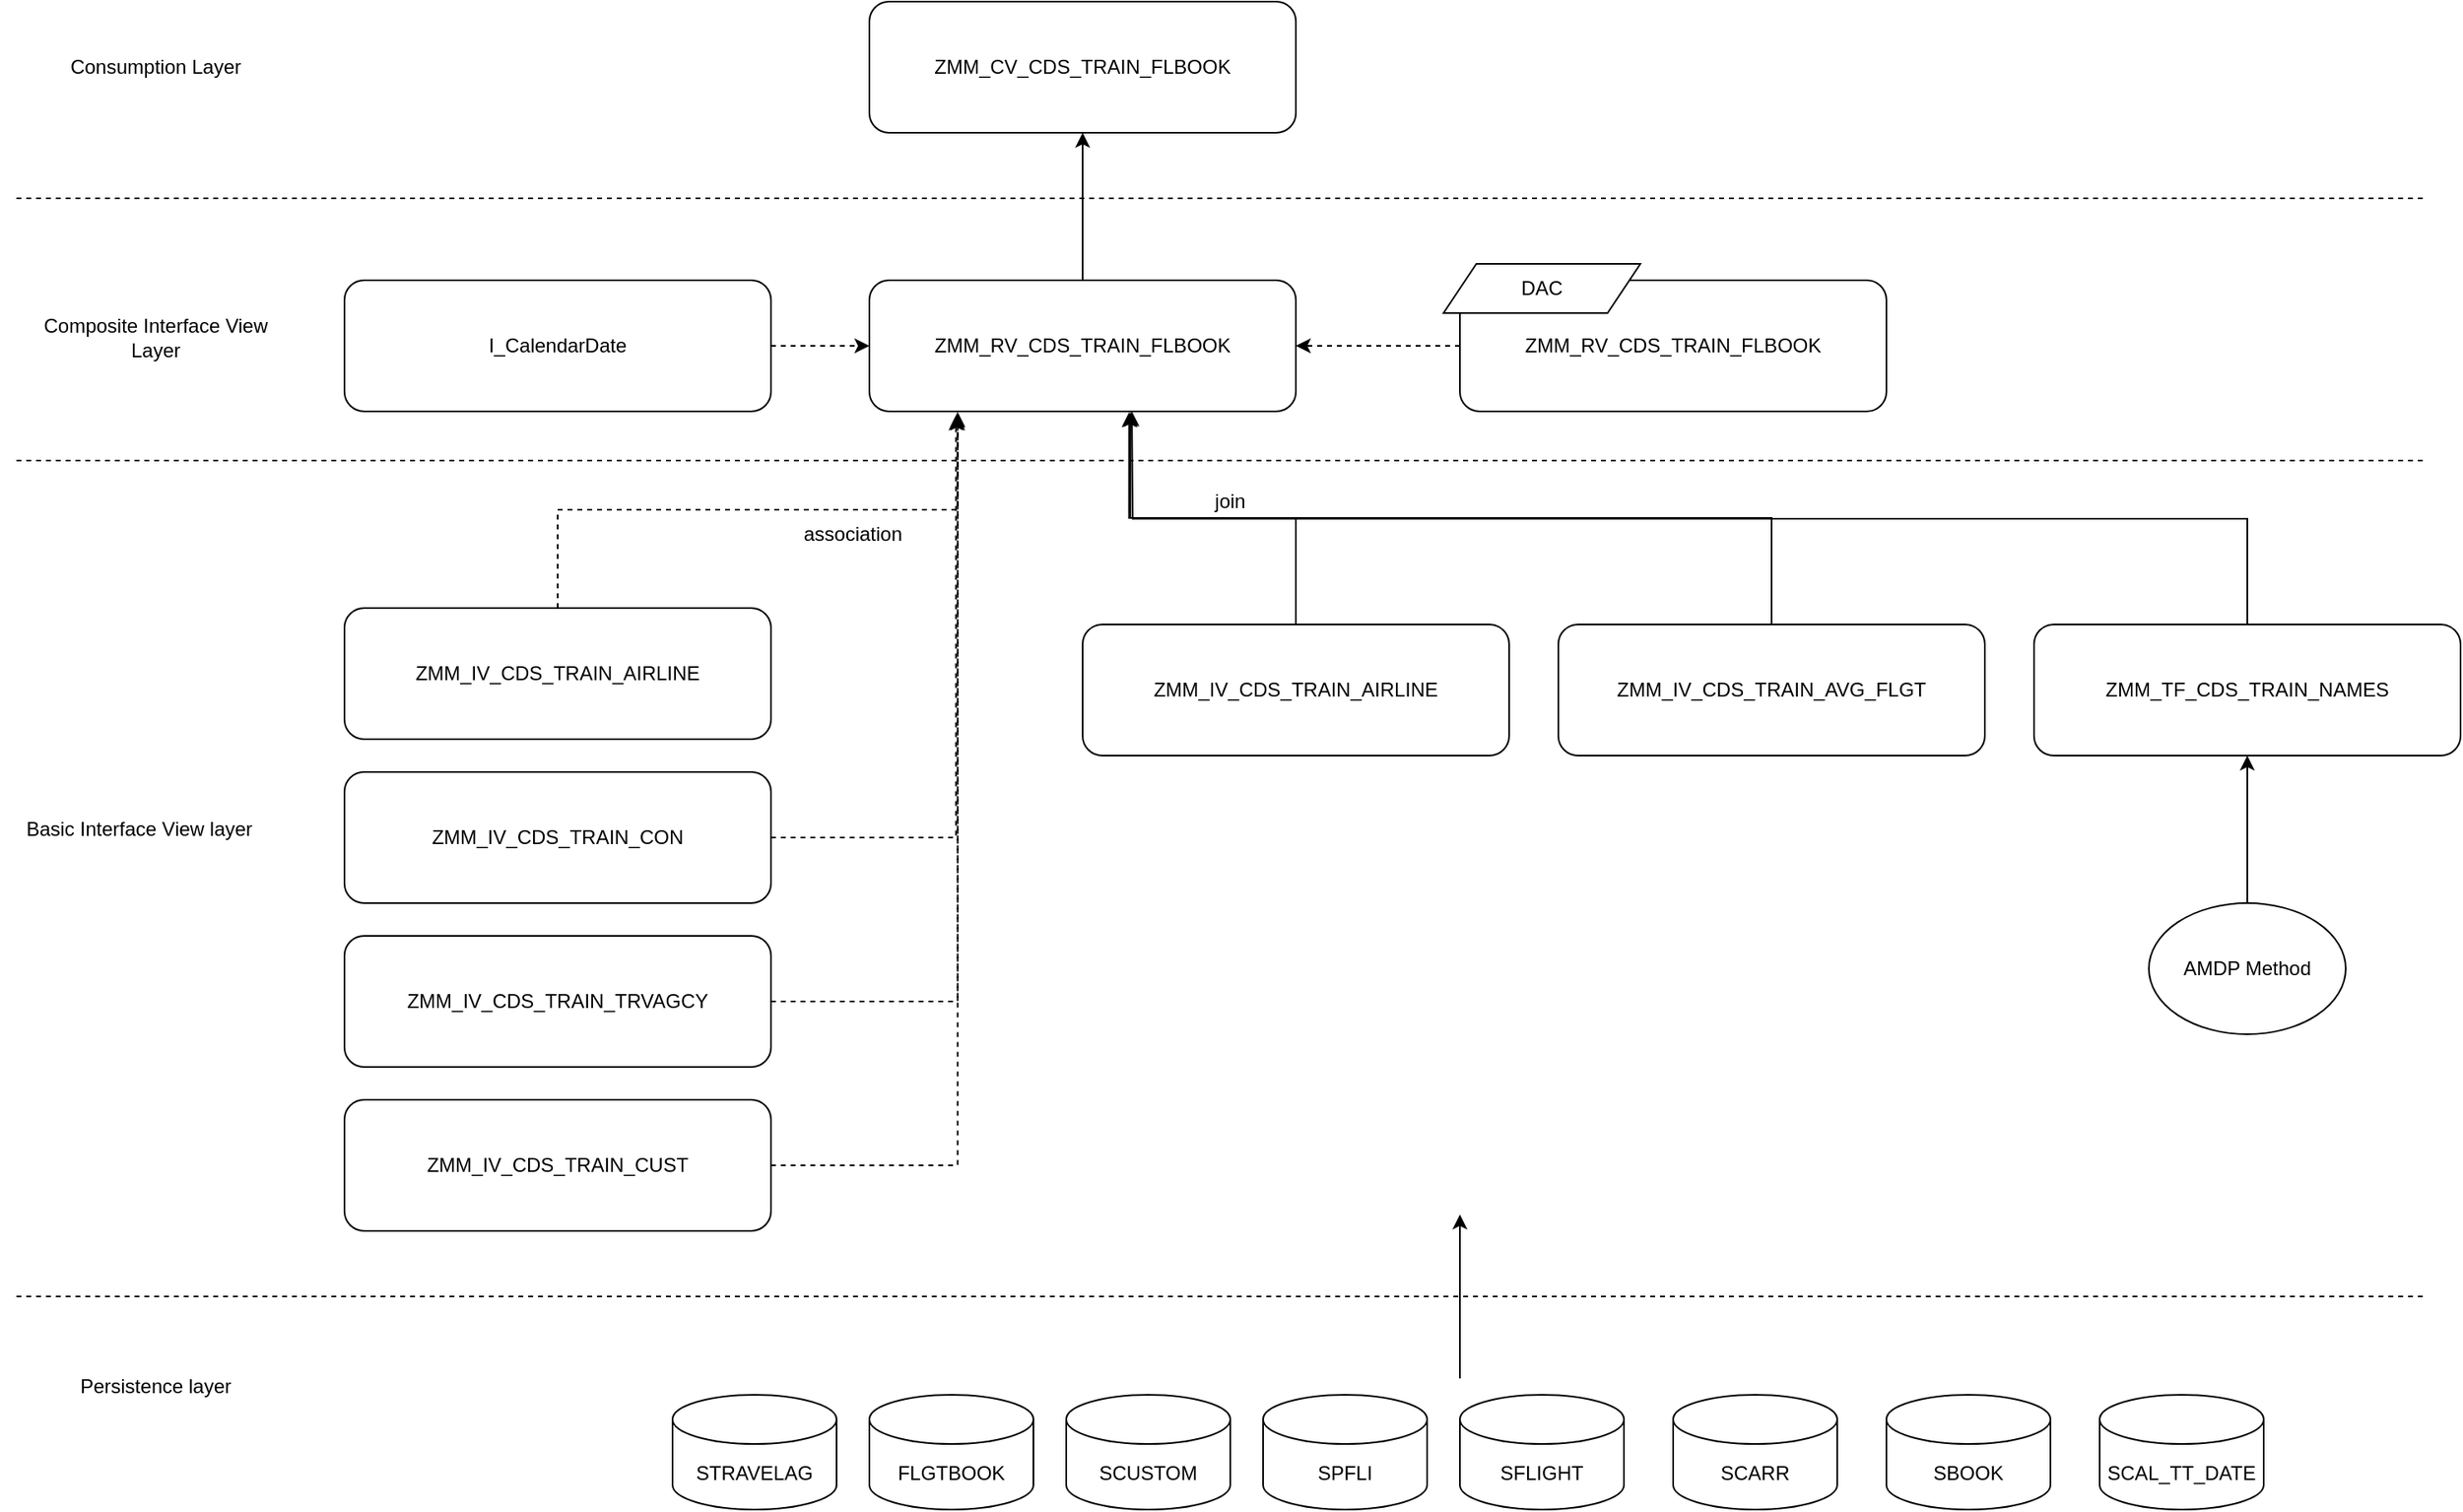 <mxfile version="26.0.9">
  <diagram name="Page-1" id="ZLrxW_peQqWu8o78CICE">
    <mxGraphModel dx="2899" dy="1194" grid="1" gridSize="10" guides="1" tooltips="1" connect="1" arrows="1" fold="1" page="1" pageScale="1" pageWidth="850" pageHeight="1100" math="0" shadow="0">
      <root>
        <mxCell id="0" />
        <mxCell id="1" parent="0" />
        <mxCell id="vRsOyoy0LnfYh0iRuvk4-1" value="ZMM_CV_CDS_TRAIN_FLBOOK" style="rounded=1;whiteSpace=wrap;html=1;" vertex="1" parent="1">
          <mxGeometry x="400" y="150" width="260" height="80" as="geometry" />
        </mxCell>
        <mxCell id="vRsOyoy0LnfYh0iRuvk4-26" style="edgeStyle=orthogonalEdgeStyle;rounded=0;orthogonalLoop=1;jettySize=auto;html=1;exitX=0.5;exitY=0;exitDx=0;exitDy=0;" edge="1" parent="1" source="vRsOyoy0LnfYh0iRuvk4-2" target="vRsOyoy0LnfYh0iRuvk4-1">
          <mxGeometry relative="1" as="geometry" />
        </mxCell>
        <mxCell id="vRsOyoy0LnfYh0iRuvk4-2" value="ZMM_RV_CDS_TRAIN_FLBOOK" style="rounded=1;whiteSpace=wrap;html=1;" vertex="1" parent="1">
          <mxGeometry x="400" y="320" width="260" height="80" as="geometry" />
        </mxCell>
        <mxCell id="vRsOyoy0LnfYh0iRuvk4-16" style="edgeStyle=orthogonalEdgeStyle;rounded=0;orthogonalLoop=1;jettySize=auto;html=1;exitX=1;exitY=0.5;exitDx=0;exitDy=0;dashed=1;" edge="1" parent="1" source="vRsOyoy0LnfYh0iRuvk4-3" target="vRsOyoy0LnfYh0iRuvk4-2">
          <mxGeometry relative="1" as="geometry" />
        </mxCell>
        <mxCell id="vRsOyoy0LnfYh0iRuvk4-3" value="I_CalendarDate" style="rounded=1;whiteSpace=wrap;html=1;" vertex="1" parent="1">
          <mxGeometry x="80" y="320" width="260" height="80" as="geometry" />
        </mxCell>
        <mxCell id="vRsOyoy0LnfYh0iRuvk4-4" value="ZMM_IV_CDS_TRAIN_CUST" style="rounded=1;whiteSpace=wrap;html=1;" vertex="1" parent="1">
          <mxGeometry x="80" y="820" width="260" height="80" as="geometry" />
        </mxCell>
        <mxCell id="vRsOyoy0LnfYh0iRuvk4-5" value="ZMM_IV_CDS_TRAIN_CON" style="rounded=1;whiteSpace=wrap;html=1;" vertex="1" parent="1">
          <mxGeometry x="80" y="620" width="260" height="80" as="geometry" />
        </mxCell>
        <mxCell id="vRsOyoy0LnfYh0iRuvk4-6" value="ZMM_IV_CDS_TRAIN_TRVAGCY" style="rounded=1;whiteSpace=wrap;html=1;" vertex="1" parent="1">
          <mxGeometry x="80" y="720" width="260" height="80" as="geometry" />
        </mxCell>
        <mxCell id="vRsOyoy0LnfYh0iRuvk4-17" style="edgeStyle=orthogonalEdgeStyle;rounded=0;orthogonalLoop=1;jettySize=auto;html=1;exitX=0.5;exitY=0;exitDx=0;exitDy=0;dashed=1;entryX=0.207;entryY=1.011;entryDx=0;entryDy=0;entryPerimeter=0;" edge="1" parent="1" source="vRsOyoy0LnfYh0iRuvk4-7" target="vRsOyoy0LnfYh0iRuvk4-2">
          <mxGeometry relative="1" as="geometry">
            <mxPoint x="450" y="410" as="targetPoint" />
          </mxGeometry>
        </mxCell>
        <mxCell id="vRsOyoy0LnfYh0iRuvk4-7" value="ZMM_IV_CDS_TRAIN_AIRLINE" style="rounded=1;whiteSpace=wrap;html=1;" vertex="1" parent="1">
          <mxGeometry x="80" y="520" width="260" height="80" as="geometry" />
        </mxCell>
        <mxCell id="vRsOyoy0LnfYh0iRuvk4-13" style="edgeStyle=orthogonalEdgeStyle;rounded=0;orthogonalLoop=1;jettySize=auto;html=1;exitX=0.5;exitY=0;exitDx=0;exitDy=0;entryX=0.609;entryY=1.006;entryDx=0;entryDy=0;entryPerimeter=0;" edge="1" parent="1" source="vRsOyoy0LnfYh0iRuvk4-8" target="vRsOyoy0LnfYh0iRuvk4-2">
          <mxGeometry relative="1" as="geometry" />
        </mxCell>
        <mxCell id="vRsOyoy0LnfYh0iRuvk4-8" value="ZMM_IV_CDS_TRAIN_AIRLINE" style="rounded=1;whiteSpace=wrap;html=1;" vertex="1" parent="1">
          <mxGeometry x="530" y="530" width="260" height="80" as="geometry" />
        </mxCell>
        <mxCell id="vRsOyoy0LnfYh0iRuvk4-9" value="" style="endArrow=none;dashed=1;html=1;rounded=0;" edge="1" parent="1">
          <mxGeometry width="50" height="50" relative="1" as="geometry">
            <mxPoint x="-120" y="270" as="sourcePoint" />
            <mxPoint x="1350" y="270" as="targetPoint" />
          </mxGeometry>
        </mxCell>
        <mxCell id="vRsOyoy0LnfYh0iRuvk4-11" value="ZMM_IV_CDS_TRAIN_AVG_FLGT" style="rounded=1;whiteSpace=wrap;html=1;" vertex="1" parent="1">
          <mxGeometry x="820" y="530" width="260" height="80" as="geometry" />
        </mxCell>
        <mxCell id="vRsOyoy0LnfYh0iRuvk4-25" style="edgeStyle=orthogonalEdgeStyle;rounded=0;orthogonalLoop=1;jettySize=auto;html=1;exitX=0.5;exitY=0;exitDx=0;exitDy=0;" edge="1" parent="1" source="vRsOyoy0LnfYh0iRuvk4-12">
          <mxGeometry relative="1" as="geometry">
            <mxPoint x="560" y="400" as="targetPoint" />
          </mxGeometry>
        </mxCell>
        <mxCell id="vRsOyoy0LnfYh0iRuvk4-12" value="ZMM_TF_CDS_TRAIN_NAMES" style="rounded=1;whiteSpace=wrap;html=1;" vertex="1" parent="1">
          <mxGeometry x="1110" y="530" width="260" height="80" as="geometry" />
        </mxCell>
        <mxCell id="vRsOyoy0LnfYh0iRuvk4-20" style="edgeStyle=orthogonalEdgeStyle;rounded=0;orthogonalLoop=1;jettySize=auto;html=1;exitX=1;exitY=0.5;exitDx=0;exitDy=0;entryX=0.203;entryY=1.032;entryDx=0;entryDy=0;entryPerimeter=0;dashed=1;" edge="1" parent="1" source="vRsOyoy0LnfYh0iRuvk4-5" target="vRsOyoy0LnfYh0iRuvk4-2">
          <mxGeometry relative="1" as="geometry" />
        </mxCell>
        <mxCell id="vRsOyoy0LnfYh0iRuvk4-21" style="edgeStyle=orthogonalEdgeStyle;rounded=0;orthogonalLoop=1;jettySize=auto;html=1;exitX=1;exitY=0.5;exitDx=0;exitDy=0;dashed=1;entryX=0.207;entryY=1.032;entryDx=0;entryDy=0;entryPerimeter=0;" edge="1" parent="1" source="vRsOyoy0LnfYh0iRuvk4-6" target="vRsOyoy0LnfYh0iRuvk4-2">
          <mxGeometry relative="1" as="geometry">
            <mxPoint x="497" y="400" as="targetPoint" />
          </mxGeometry>
        </mxCell>
        <mxCell id="vRsOyoy0LnfYh0iRuvk4-22" style="edgeStyle=orthogonalEdgeStyle;rounded=0;orthogonalLoop=1;jettySize=auto;html=1;exitX=1;exitY=0.5;exitDx=0;exitDy=0;dashed=1;entryX=0.207;entryY=1.004;entryDx=0;entryDy=0;entryPerimeter=0;" edge="1" parent="1" source="vRsOyoy0LnfYh0iRuvk4-4" target="vRsOyoy0LnfYh0iRuvk4-2">
          <mxGeometry relative="1" as="geometry">
            <mxPoint x="512" y="400" as="targetPoint" />
          </mxGeometry>
        </mxCell>
        <mxCell id="vRsOyoy0LnfYh0iRuvk4-24" style="edgeStyle=orthogonalEdgeStyle;rounded=0;orthogonalLoop=1;jettySize=auto;html=1;entryX=0.612;entryY=1.006;entryDx=0;entryDy=0;entryPerimeter=0;exitX=0.5;exitY=0;exitDx=0;exitDy=0;" edge="1" parent="1" source="vRsOyoy0LnfYh0iRuvk4-11" target="vRsOyoy0LnfYh0iRuvk4-2">
          <mxGeometry relative="1" as="geometry" />
        </mxCell>
        <mxCell id="vRsOyoy0LnfYh0iRuvk4-27" value="" style="endArrow=none;dashed=1;html=1;rounded=0;" edge="1" parent="1">
          <mxGeometry width="50" height="50" relative="1" as="geometry">
            <mxPoint x="-120" y="430" as="sourcePoint" />
            <mxPoint x="1350" y="430" as="targetPoint" />
          </mxGeometry>
        </mxCell>
        <mxCell id="vRsOyoy0LnfYh0iRuvk4-28" value="Consumption Layer" style="text;html=1;align=center;verticalAlign=middle;whiteSpace=wrap;rounded=0;" vertex="1" parent="1">
          <mxGeometry x="-120" y="175" width="170" height="30" as="geometry" />
        </mxCell>
        <mxCell id="vRsOyoy0LnfYh0iRuvk4-29" value="Composite Interface View Layer" style="text;html=1;align=center;verticalAlign=middle;whiteSpace=wrap;rounded=0;" vertex="1" parent="1">
          <mxGeometry x="-120" y="340" width="170" height="30" as="geometry" />
        </mxCell>
        <mxCell id="vRsOyoy0LnfYh0iRuvk4-30" value="Basic Interface View layer" style="text;html=1;align=center;verticalAlign=middle;whiteSpace=wrap;rounded=0;" vertex="1" parent="1">
          <mxGeometry x="-130" y="640" width="170" height="30" as="geometry" />
        </mxCell>
        <mxCell id="vRsOyoy0LnfYh0iRuvk4-32" style="edgeStyle=orthogonalEdgeStyle;rounded=0;orthogonalLoop=1;jettySize=auto;html=1;exitX=0.5;exitY=0;exitDx=0;exitDy=0;entryX=0.5;entryY=1;entryDx=0;entryDy=0;" edge="1" parent="1" source="vRsOyoy0LnfYh0iRuvk4-31" target="vRsOyoy0LnfYh0iRuvk4-12">
          <mxGeometry relative="1" as="geometry" />
        </mxCell>
        <mxCell id="vRsOyoy0LnfYh0iRuvk4-31" value="AMDP Method" style="ellipse;whiteSpace=wrap;html=1;" vertex="1" parent="1">
          <mxGeometry x="1180" y="700" width="120" height="80" as="geometry" />
        </mxCell>
        <mxCell id="vRsOyoy0LnfYh0iRuvk4-33" value="" style="endArrow=none;dashed=1;html=1;rounded=0;" edge="1" parent="1">
          <mxGeometry width="50" height="50" relative="1" as="geometry">
            <mxPoint x="-120" y="940" as="sourcePoint" />
            <mxPoint x="1350" y="940" as="targetPoint" />
          </mxGeometry>
        </mxCell>
        <mxCell id="vRsOyoy0LnfYh0iRuvk4-34" value="Persistence layer" style="text;html=1;align=center;verticalAlign=middle;whiteSpace=wrap;rounded=0;" vertex="1" parent="1">
          <mxGeometry x="-120" y="980" width="170" height="30" as="geometry" />
        </mxCell>
        <mxCell id="vRsOyoy0LnfYh0iRuvk4-35" value="SBOOK" style="shape=cylinder3;whiteSpace=wrap;html=1;boundedLbl=1;backgroundOutline=1;size=15;" vertex="1" parent="1">
          <mxGeometry x="1020" y="1000" width="100" height="70" as="geometry" />
        </mxCell>
        <mxCell id="vRsOyoy0LnfYh0iRuvk4-36" value="SCARR" style="shape=cylinder3;whiteSpace=wrap;html=1;boundedLbl=1;backgroundOutline=1;size=15;" vertex="1" parent="1">
          <mxGeometry x="890" y="1000" width="100" height="70" as="geometry" />
        </mxCell>
        <mxCell id="vRsOyoy0LnfYh0iRuvk4-37" value="SFLIGHT" style="shape=cylinder3;whiteSpace=wrap;html=1;boundedLbl=1;backgroundOutline=1;size=15;" vertex="1" parent="1">
          <mxGeometry x="760" y="1000" width="100" height="70" as="geometry" />
        </mxCell>
        <mxCell id="vRsOyoy0LnfYh0iRuvk4-38" value="SPFLI" style="shape=cylinder3;whiteSpace=wrap;html=1;boundedLbl=1;backgroundOutline=1;size=15;" vertex="1" parent="1">
          <mxGeometry x="640" y="1000" width="100" height="70" as="geometry" />
        </mxCell>
        <mxCell id="vRsOyoy0LnfYh0iRuvk4-39" value="SCUSTOM" style="shape=cylinder3;whiteSpace=wrap;html=1;boundedLbl=1;backgroundOutline=1;size=15;" vertex="1" parent="1">
          <mxGeometry x="520" y="1000" width="100" height="70" as="geometry" />
        </mxCell>
        <mxCell id="vRsOyoy0LnfYh0iRuvk4-40" value="STRAVELAG" style="shape=cylinder3;whiteSpace=wrap;html=1;boundedLbl=1;backgroundOutline=1;size=15;" vertex="1" parent="1">
          <mxGeometry x="280" y="1000" width="100" height="70" as="geometry" />
        </mxCell>
        <mxCell id="vRsOyoy0LnfYh0iRuvk4-41" value="FLGTBOOK" style="shape=cylinder3;whiteSpace=wrap;html=1;boundedLbl=1;backgroundOutline=1;size=15;" vertex="1" parent="1">
          <mxGeometry x="400" y="1000" width="100" height="70" as="geometry" />
        </mxCell>
        <mxCell id="vRsOyoy0LnfYh0iRuvk4-42" value="SCAL_TT_DATE" style="shape=cylinder3;whiteSpace=wrap;html=1;boundedLbl=1;backgroundOutline=1;size=15;" vertex="1" parent="1">
          <mxGeometry x="1150" y="1000" width="100" height="70" as="geometry" />
        </mxCell>
        <mxCell id="vRsOyoy0LnfYh0iRuvk4-43" value="" style="endArrow=classic;html=1;rounded=0;" edge="1" parent="1">
          <mxGeometry width="50" height="50" relative="1" as="geometry">
            <mxPoint x="760" y="990" as="sourcePoint" />
            <mxPoint x="760" y="890" as="targetPoint" />
          </mxGeometry>
        </mxCell>
        <mxCell id="vRsOyoy0LnfYh0iRuvk4-44" value="association" style="text;html=1;align=center;verticalAlign=middle;whiteSpace=wrap;rounded=0;" vertex="1" parent="1">
          <mxGeometry x="330" y="460" width="120" height="30" as="geometry" />
        </mxCell>
        <mxCell id="vRsOyoy0LnfYh0iRuvk4-45" value="join" style="text;html=1;align=center;verticalAlign=middle;whiteSpace=wrap;rounded=0;" vertex="1" parent="1">
          <mxGeometry x="560" y="440" width="120" height="30" as="geometry" />
        </mxCell>
        <mxCell id="vRsOyoy0LnfYh0iRuvk4-49" style="edgeStyle=orthogonalEdgeStyle;rounded=0;orthogonalLoop=1;jettySize=auto;html=1;entryX=1;entryY=0.5;entryDx=0;entryDy=0;dashed=1;" edge="1" parent="1" source="vRsOyoy0LnfYh0iRuvk4-48" target="vRsOyoy0LnfYh0iRuvk4-2">
          <mxGeometry relative="1" as="geometry" />
        </mxCell>
        <mxCell id="vRsOyoy0LnfYh0iRuvk4-48" value="ZMM_RV_CDS_TRAIN_FLBOOK" style="rounded=1;whiteSpace=wrap;html=1;" vertex="1" parent="1">
          <mxGeometry x="760" y="320" width="260" height="80" as="geometry" />
        </mxCell>
        <mxCell id="vRsOyoy0LnfYh0iRuvk4-47" value="DAC" style="shape=parallelogram;perimeter=parallelogramPerimeter;whiteSpace=wrap;html=1;fixedSize=1;" vertex="1" parent="1">
          <mxGeometry x="750" y="310" width="120" height="30" as="geometry" />
        </mxCell>
      </root>
    </mxGraphModel>
  </diagram>
</mxfile>
